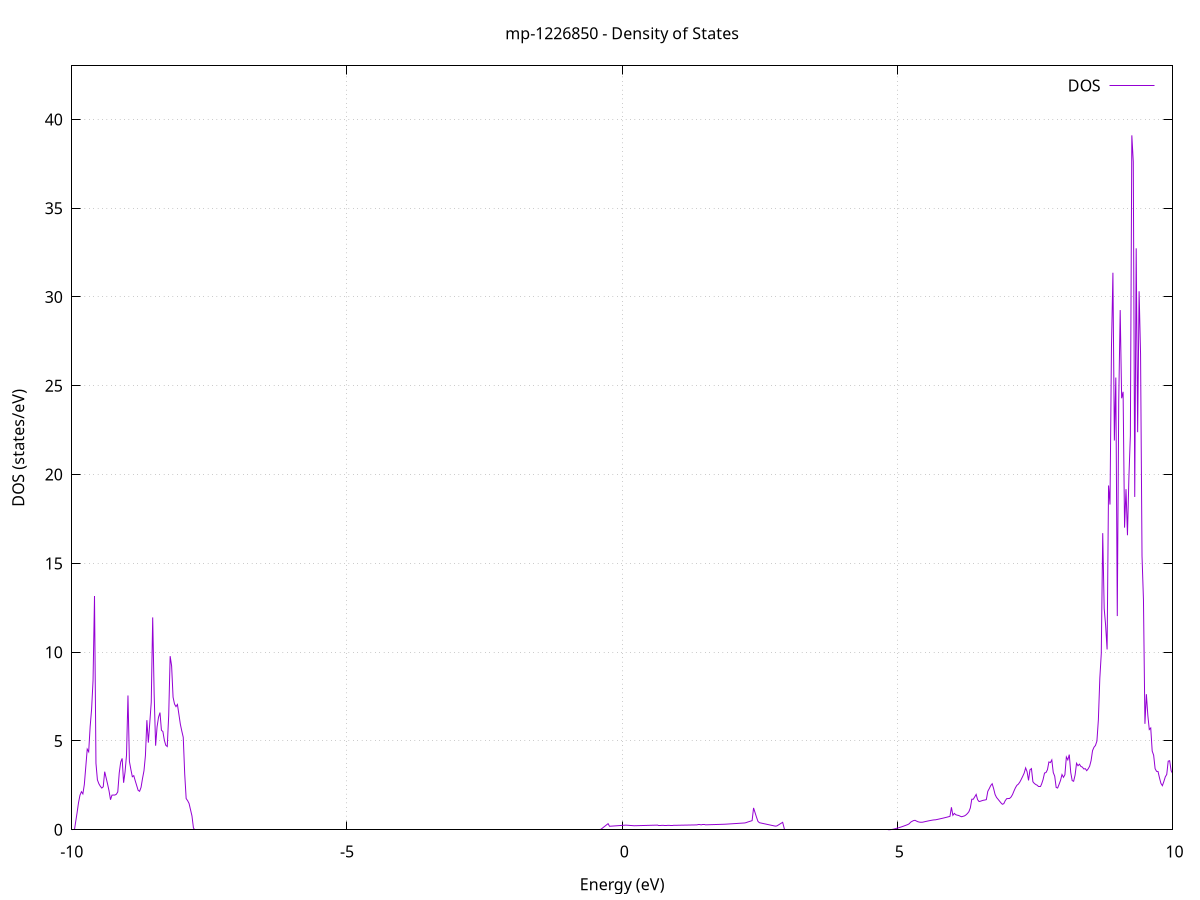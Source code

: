 set title 'mp-1226850 - Density of States'
set xlabel 'Energy (eV)'
set ylabel 'DOS (states/eV)'
set grid
set xrange [-10:10]
set yrange [0:43.014]
set xzeroaxis lt -1
set terminal png size 800,600
set output 'mp-1226850_dos_gnuplot.png'
plot '-' using 1:2 with lines title 'DOS'
-28.726500 0.000000
-28.700000 0.000000
-28.673600 0.000000
-28.647200 0.000000
-28.620700 0.000000
-28.594300 0.000000
-28.567900 0.000000
-28.541400 0.000000
-28.515000 0.000000
-28.488600 0.000000
-28.462100 0.000000
-28.435700 0.000000
-28.409300 0.000000
-28.382800 0.000000
-28.356400 0.000000
-28.330000 0.000000
-28.303500 0.000000
-28.277100 0.000000
-28.250600 0.000000
-28.224200 0.000000
-28.197800 0.000000
-28.171300 0.000000
-28.144900 0.000000
-28.118500 0.000000
-28.092000 0.000000
-28.065600 0.000000
-28.039200 0.000000
-28.012700 0.000000
-27.986300 0.000000
-27.959900 0.000000
-27.933400 0.000000
-27.907000 0.000000
-27.880600 0.000000
-27.854100 0.000000
-27.827700 0.000000
-27.801200 0.000000
-27.774800 0.000000
-27.748400 0.000000
-27.721900 0.000000
-27.695500 0.000000
-27.669100 0.000000
-27.642600 0.000000
-27.616200 0.000000
-27.589800 0.000000
-27.563300 0.000000
-27.536900 0.000000
-27.510500 0.000000
-27.484000 0.000000
-27.457600 0.000000
-27.431200 0.000000
-27.404700 0.000000
-27.378300 0.000000
-27.351800 0.000000
-27.325400 0.000000
-27.299000 0.000000
-27.272500 0.000000
-27.246100 0.000000
-27.219700 0.000000
-27.193200 0.000000
-27.166800 0.000000
-27.140400 0.000000
-27.113900 0.000000
-27.087500 0.000000
-27.061100 0.000000
-27.034600 0.000000
-27.008200 0.000000
-26.981800 0.000000
-26.955300 0.000000
-26.928900 0.000000
-26.902400 0.000000
-26.876000 0.000000
-26.849600 0.000000
-26.823100 0.000000
-26.796700 0.000000
-26.770300 0.000000
-26.743800 0.000000
-26.717400 0.000000
-26.691000 0.000000
-26.664500 0.000000
-26.638100 0.000000
-26.611700 0.000000
-26.585200 0.000000
-26.558800 0.000000
-26.532400 0.000000
-26.505900 0.000000
-26.479500 0.000000
-26.453000 0.000000
-26.426600 0.000000
-26.400200 0.000000
-26.373700 0.000000
-26.347300 0.000000
-26.320900 0.000000
-26.294400 0.414000
-26.268000 1.127900
-26.241600 1.326800
-26.215100 1.509900
-26.188700 1.481000
-26.162300 2.074100
-26.135800 3.243800
-26.109400 3.749700
-26.083000 4.036400
-26.056500 4.444700
-26.030100 5.044700
-26.003600 6.189500
-25.977200 7.454300
-25.950800 12.310800
-25.924300 14.303000
-25.897900 12.428700
-25.871500 4.830300
-25.845000 6.849900
-25.818600 0.000000
-25.792200 0.000000
-25.765700 0.000000
-25.739300 0.000000
-25.712900 0.000000
-25.686400 0.000000
-25.660000 0.000000
-25.633600 0.000000
-25.607100 0.000000
-25.580700 0.000000
-25.554200 0.000000
-25.527800 0.000000
-25.501400 0.000000
-25.474900 0.000000
-25.448500 0.000000
-25.422100 0.000000
-25.395600 0.000000
-25.369200 0.000000
-25.342800 0.000000
-25.316300 0.000000
-25.289900 0.000000
-25.263500 0.000000
-25.237000 0.000000
-25.210600 0.000000
-25.184100 0.000000
-25.157700 0.000000
-25.131300 0.000000
-25.104800 0.000000
-25.078400 0.000000
-25.052000 0.000000
-25.025500 0.000000
-24.999100 0.000000
-24.972700 0.000000
-24.946200 0.000000
-24.919800 0.000000
-24.893400 0.000000
-24.866900 0.000000
-24.840500 0.000000
-24.814100 0.000000
-24.787600 0.000000
-24.761200 0.000000
-24.734700 0.000000
-24.708300 0.000000
-24.681900 0.000000
-24.655400 0.000000
-24.629000 0.000000
-24.602600 0.000000
-24.576100 0.000000
-24.549700 0.000000
-24.523300 0.000000
-24.496800 0.000000
-24.470400 0.000000
-24.444000 0.000000
-24.417500 0.000000
-24.391100 0.000000
-24.364700 0.000000
-24.338200 0.000000
-24.311800 0.000000
-24.285300 0.000000
-24.258900 0.000000
-24.232500 0.000000
-24.206000 0.000000
-24.179600 0.000000
-24.153200 0.000000
-24.126700 0.000000
-24.100300 0.000000
-24.073900 0.000000
-24.047400 0.000000
-24.021000 0.000000
-23.994600 0.000000
-23.968100 0.000000
-23.941700 0.000000
-23.915300 0.000000
-23.888800 0.000000
-23.862400 0.000000
-23.835900 0.000000
-23.809500 0.000000
-23.783100 0.000000
-23.756600 0.000000
-23.730200 0.000000
-23.703800 0.000000
-23.677300 0.000000
-23.650900 0.000000
-23.624500 0.000000
-23.598000 0.000000
-23.571600 0.000000
-23.545200 0.000000
-23.518700 0.000000
-23.492300 0.000000
-23.465900 0.000000
-23.439400 0.000000
-23.413000 0.000000
-23.386500 0.000000
-23.360100 0.000000
-23.333700 0.000000
-23.307200 0.000000
-23.280800 0.000000
-23.254400 0.000000
-23.227900 0.000000
-23.201500 0.000000
-23.175100 0.000000
-23.148600 0.000000
-23.122200 0.000000
-23.095800 0.000000
-23.069300 0.000000
-23.042900 0.000000
-23.016500 0.000000
-22.990000 0.000000
-22.963600 0.000000
-22.937100 0.000000
-22.910700 0.000000
-22.884300 0.000000
-22.857800 0.000000
-22.831400 0.000000
-22.805000 0.000000
-22.778500 0.000000
-22.752100 0.000000
-22.725700 0.000000
-22.699200 0.000000
-22.672800 0.000000
-22.646400 0.000000
-22.619900 0.000000
-22.593500 0.000000
-22.567100 0.000000
-22.540600 0.000000
-22.514200 0.000000
-22.487700 0.000000
-22.461300 0.000000
-22.434900 0.000000
-22.408400 0.000000
-22.382000 0.000000
-22.355600 0.000000
-22.329100 0.000000
-22.302700 0.000000
-22.276300 0.000000
-22.249800 0.000000
-22.223400 0.000000
-22.197000 0.000000
-22.170500 0.000000
-22.144100 0.000000
-22.117700 0.000000
-22.091200 0.000000
-22.064800 0.000000
-22.038300 0.000000
-22.011900 0.000000
-21.985500 0.000000
-21.959000 0.000000
-21.932600 0.000000
-21.906200 0.000000
-21.879700 0.000000
-21.853300 0.000000
-21.826900 0.000000
-21.800400 0.000000
-21.774000 0.000000
-21.747600 0.000000
-21.721100 0.000000
-21.694700 0.000000
-21.668300 0.000000
-21.641800 0.000000
-21.615400 0.000000
-21.588900 0.000000
-21.562500 0.000000
-21.536100 0.000000
-21.509600 0.000000
-21.483200 0.000000
-21.456800 0.000000
-21.430300 0.000000
-21.403900 0.000000
-21.377500 0.000000
-21.351000 0.000000
-21.324600 0.000000
-21.298200 0.000000
-21.271700 0.000000
-21.245300 0.000000
-21.218900 0.000000
-21.192400 0.000000
-21.166000 0.000000
-21.139500 0.000000
-21.113100 0.000000
-21.086700 0.000000
-21.060200 0.000000
-21.033800 0.000000
-21.007400 0.000000
-20.980900 0.000000
-20.954500 0.000000
-20.928100 0.000000
-20.901600 0.000000
-20.875200 0.000000
-20.848800 0.000000
-20.822300 0.000000
-20.795900 0.000000
-20.769500 0.000000
-20.743000 0.000000
-20.716600 0.000000
-20.690100 0.000000
-20.663700 0.000000
-20.637300 0.000000
-20.610800 0.000000
-20.584400 0.000000
-20.558000 0.000000
-20.531500 0.000000
-20.505100 0.000000
-20.478700 0.000000
-20.452200 0.000000
-20.425800 0.000000
-20.399400 0.000000
-20.372900 0.000000
-20.346500 0.000000
-20.320100 0.000000
-20.293600 0.000000
-20.267200 0.000000
-20.240700 0.000000
-20.214300 0.000000
-20.187900 0.000000
-20.161400 0.000000
-20.135000 0.000000
-20.108600 0.000000
-20.082100 0.000000
-20.055700 0.000000
-20.029300 0.000000
-20.002800 0.000000
-19.976400 0.000000
-19.950000 0.000000
-19.923500 0.000000
-19.897100 0.000000
-19.870700 0.000000
-19.844200 0.000000
-19.817800 0.000000
-19.791300 0.000000
-19.764900 0.000000
-19.738500 0.000000
-19.712000 0.000000
-19.685600 0.000000
-19.659200 0.000000
-19.632700 0.000000
-19.606300 0.000000
-19.579900 0.000000
-19.553400 0.000000
-19.527000 0.000000
-19.500600 0.000000
-19.474100 0.000000
-19.447700 0.000000
-19.421300 0.000000
-19.394800 0.000000
-19.368400 0.000000
-19.341900 0.000000
-19.315500 0.000000
-19.289100 0.000000
-19.262600 0.000000
-19.236200 0.000000
-19.209800 0.000000
-19.183300 0.000000
-19.156900 0.000000
-19.130500 0.000000
-19.104000 0.000000
-19.077600 0.000000
-19.051200 0.000000
-19.024700 0.000000
-18.998300 0.000000
-18.971900 0.000000
-18.945400 0.000000
-18.919000 0.000000
-18.892500 0.000000
-18.866100 0.000000
-18.839700 0.000000
-18.813200 0.000000
-18.786800 0.000000
-18.760400 0.000000
-18.733900 0.000000
-18.707500 0.000000
-18.681100 0.000000
-18.654600 0.000000
-18.628200 0.000000
-18.601800 0.000000
-18.575300 0.000000
-18.548900 0.000000
-18.522500 0.000000
-18.496000 0.000000
-18.469600 0.000000
-18.443100 0.000000
-18.416700 0.000000
-18.390300 0.000000
-18.363800 0.000000
-18.337400 0.000000
-18.311000 0.000000
-18.284500 0.000000
-18.258100 0.000000
-18.231700 0.000000
-18.205200 0.000000
-18.178800 0.000000
-18.152400 0.000000
-18.125900 0.000000
-18.099500 0.000000
-18.073100 0.000000
-18.046600 0.000000
-18.020200 0.000000
-17.993700 0.000000
-17.967300 0.000000
-17.940900 0.000000
-17.914400 0.000000
-17.888000 0.000000
-17.861600 0.000000
-17.835100 0.000000
-17.808700 0.000000
-17.782300 0.000000
-17.755800 0.000000
-17.729400 0.000000
-17.703000 0.000000
-17.676500 0.000000
-17.650100 0.000000
-17.623700 0.000000
-17.597200 0.000000
-17.570800 0.000000
-17.544300 0.000000
-17.517900 0.000000
-17.491500 0.000000
-17.465000 0.000000
-17.438600 0.000000
-17.412200 0.000000
-17.385700 0.000000
-17.359300 0.000000
-17.332900 0.000000
-17.306400 0.000000
-17.280000 0.000000
-17.253600 0.000000
-17.227100 0.000000
-17.200700 0.000000
-17.174300 0.000000
-17.147800 0.000000
-17.121400 0.000000
-17.094900 0.000000
-17.068500 0.000000
-17.042100 0.000000
-17.015600 0.000000
-16.989200 0.000000
-16.962800 0.000000
-16.936300 0.000000
-16.909900 0.000000
-16.883500 0.000000
-16.857000 0.000000
-16.830600 0.000000
-16.804200 0.000000
-16.777700 0.000000
-16.751300 0.000000
-16.724900 0.000000
-16.698400 0.000000
-16.672000 0.000000
-16.645500 0.000000
-16.619100 0.000000
-16.592700 0.000000
-16.566200 0.000000
-16.539800 0.000000
-16.513400 0.000000
-16.486900 0.000000
-16.460500 0.000000
-16.434100 0.000000
-16.407600 0.000000
-16.381200 0.000000
-16.354800 0.000000
-16.328300 0.000000
-16.301900 0.000000
-16.275500 0.000000
-16.249000 0.000000
-16.222600 0.000000
-16.196100 0.000000
-16.169700 0.000000
-16.143300 0.000000
-16.116800 0.000000
-16.090400 0.000000
-16.064000 0.000000
-16.037500 0.000000
-16.011100 0.000000
-15.984700 0.000000
-15.958200 0.000000
-15.931800 0.000000
-15.905400 0.000000
-15.878900 0.000000
-15.852500 0.000000
-15.826100 0.000000
-15.799600 0.000000
-15.773200 0.000000
-15.746700 0.000000
-15.720300 0.000000
-15.693900 0.000000
-15.667400 0.000000
-15.641000 0.000000
-15.614600 0.000000
-15.588100 0.000000
-15.561700 0.000000
-15.535300 0.000000
-15.508800 0.000000
-15.482400 0.000000
-15.456000 0.000000
-15.429500 0.000000
-15.403100 0.000000
-15.376700 0.000000
-15.350200 0.000000
-15.323800 0.000000
-15.297300 0.000000
-15.270900 0.000000
-15.244500 0.000000
-15.218000 0.000000
-15.191600 0.000000
-15.165200 0.000000
-15.138700 0.000000
-15.112300 0.000000
-15.085900 0.000000
-15.059400 0.000000
-15.033000 0.000000
-15.006600 0.000000
-14.980100 0.000000
-14.953700 0.000000
-14.927300 0.000000
-14.900800 0.000000
-14.874400 0.000000
-14.847900 0.000000
-14.821500 0.000000
-14.795100 0.000000
-14.768600 0.000000
-14.742200 0.000000
-14.715800 0.000000
-14.689300 0.000000
-14.662900 0.000000
-14.636500 0.000000
-14.610000 0.000000
-14.583600 0.000000
-14.557200 0.000000
-14.530700 0.000000
-14.504300 0.000000
-14.477900 0.000000
-14.451400 0.000000
-14.425000 0.000000
-14.398500 0.000000
-14.372100 0.000000
-14.345700 0.000000
-14.319200 0.000000
-14.292800 0.000000
-14.266400 0.000000
-14.239900 0.000000
-14.213500 0.000000
-14.187100 0.000000
-14.160600 0.000000
-14.134200 0.000000
-14.107800 0.000000
-14.081300 0.000000
-14.054900 0.000000
-14.028500 0.000000
-14.002000 0.000000
-13.975600 0.000000
-13.949100 0.000000
-13.922700 0.000000
-13.896300 0.000000
-13.869800 0.000000
-13.843400 0.000000
-13.817000 0.000000
-13.790500 0.000000
-13.764100 0.000000
-13.737700 0.000000
-13.711200 0.000000
-13.684800 0.000000
-13.658400 0.000000
-13.631900 0.000000
-13.605500 0.000000
-13.579100 0.000000
-13.552600 0.000000
-13.526200 0.000000
-13.499700 0.000000
-13.473300 0.000000
-13.446900 0.000000
-13.420400 0.000000
-13.394000 0.000000
-13.367600 0.000000
-13.341100 0.000000
-13.314700 0.000000
-13.288300 0.000000
-13.261800 0.000000
-13.235400 0.000000
-13.209000 0.000000
-13.182500 0.000000
-13.156100 0.000000
-13.129600 0.000000
-13.103200 0.000000
-13.076800 0.000000
-13.050300 0.000000
-13.023900 0.000000
-12.997500 0.000000
-12.971000 0.000000
-12.944600 0.000000
-12.918200 0.000000
-12.891700 0.000000
-12.865300 0.000000
-12.838900 0.000000
-12.812400 0.000000
-12.786000 0.000000
-12.759600 20.171400
-12.733100 16.110300
-12.706700 7.490700
-12.680200 8.217700
-12.653800 50.748600
-12.627400 23.731900
-12.600900 7.628500
-12.574500 11.508600
-12.548100 0.000000
-12.521600 0.000000
-12.495200 0.000000
-12.468800 0.000000
-12.442300 0.000000
-12.415900 0.000000
-12.389500 0.000000
-12.363000 0.000000
-12.336600 0.000000
-12.310200 0.000000
-12.283700 0.000000
-12.257300 0.000000
-12.230800 0.000000
-12.204400 0.000000
-12.178000 0.000000
-12.151500 0.000000
-12.125100 0.000000
-12.098700 0.000000
-12.072200 0.000000
-12.045800 0.000000
-12.019400 0.000000
-11.992900 0.000000
-11.966500 0.000000
-11.940100 0.000000
-11.913600 0.000000
-11.887200 0.000000
-11.860800 0.000000
-11.834300 0.000000
-11.807900 0.000000
-11.781400 0.000000
-11.755000 0.000000
-11.728600 0.000000
-11.702100 0.000000
-11.675700 0.000000
-11.649300 0.000000
-11.622800 0.000000
-11.596400 0.000000
-11.570000 0.000000
-11.543500 0.000000
-11.517100 0.000000
-11.490700 0.000000
-11.464200 0.000000
-11.437800 0.000000
-11.411400 0.000000
-11.384900 0.000000
-11.358500 0.000000
-11.332000 0.000000
-11.305600 0.000000
-11.279200 0.000000
-11.252700 0.000000
-11.226300 0.000000
-11.199900 0.000000
-11.173400 0.000000
-11.147000 0.000000
-11.120600 0.000000
-11.094100 0.000000
-11.067700 0.000000
-11.041300 0.000000
-11.014800 0.000000
-10.988400 0.000000
-10.962000 0.000000
-10.935500 0.000000
-10.909100 0.000000
-10.882600 0.000000
-10.856200 0.000000
-10.829800 0.000000
-10.803300 0.000000
-10.776900 0.000000
-10.750500 0.000000
-10.724000 0.000000
-10.697600 0.000000
-10.671200 0.000000
-10.644700 0.000000
-10.618300 0.000000
-10.591900 0.000000
-10.565400 0.000000
-10.539000 0.000000
-10.512600 0.000000
-10.486100 0.000000
-10.459700 0.000000
-10.433200 0.000000
-10.406800 0.000000
-10.380400 0.000000
-10.353900 0.000000
-10.327500 0.000000
-10.301100 0.000000
-10.274600 0.000000
-10.248200 0.000000
-10.221800 0.000000
-10.195300 0.000000
-10.168900 0.000000
-10.142500 0.000000
-10.116000 0.000000
-10.089600 0.000000
-10.063200 0.000000
-10.036700 0.000000
-10.010300 0.000000
-9.983800 0.000000
-9.957400 0.000000
-9.931000 0.420300
-9.904500 0.945400
-9.878100 1.521400
-9.851700 1.943200
-9.825200 2.143400
-9.798800 2.020600
-9.772400 2.542900
-9.745900 3.537600
-9.719500 4.541500
-9.693100 4.391900
-9.666600 5.800200
-9.640200 6.782900
-9.613800 8.407200
-9.587300 13.162000
-9.560900 3.743700
-9.534400 2.810200
-9.508000 2.591600
-9.481600 2.450400
-9.455100 2.348900
-9.428700 2.421400
-9.402300 3.270900
-9.375800 2.920100
-9.349400 2.569200
-9.323000 2.186400
-9.296500 1.691000
-9.270100 1.949600
-9.243700 1.956600
-9.217200 1.954400
-9.190800 1.998800
-9.164400 2.133000
-9.137900 3.201800
-9.111500 3.811300
-9.085000 4.018100
-9.058600 2.646900
-9.032200 3.255300
-9.005700 4.199100
-8.979300 7.561300
-8.952900 3.844000
-8.926400 3.394800
-8.900000 2.987300
-8.873600 3.045900
-8.847100 2.758300
-8.820700 2.488000
-8.794300 2.219800
-8.767800 2.167500
-8.741400 2.387700
-8.715000 2.887000
-8.688500 3.321300
-8.662100 4.175700
-8.635600 6.172100
-8.609200 4.907600
-8.582800 6.025200
-8.556300 7.185100
-8.529900 11.959300
-8.503500 7.649400
-8.477000 4.734100
-8.450600 5.788900
-8.424200 6.335800
-8.397700 6.599400
-8.371300 5.603100
-8.344900 5.532400
-8.318400 5.044200
-8.292000 4.757900
-8.265600 4.688200
-8.239100 6.440600
-8.212700 9.776900
-8.186200 9.225800
-8.159800 7.466800
-8.133400 7.078700
-8.106900 6.935400
-8.080500 7.056200
-8.054100 6.505100
-8.027600 5.946200
-8.001200 5.557800
-7.974800 5.206800
-7.948300 3.142200
-7.921900 1.758600
-7.895500 1.641100
-7.869000 1.481200
-7.842600 1.128400
-7.816200 0.775600
-7.789700 0.104300
-7.763300 0.000000
-7.736800 0.000000
-7.710400 0.000000
-7.684000 0.000000
-7.657500 0.000000
-7.631100 0.000000
-7.604700 0.000000
-7.578200 0.000000
-7.551800 0.000000
-7.525400 0.000000
-7.498900 0.000000
-7.472500 0.000000
-7.446100 0.000000
-7.419600 0.000000
-7.393200 0.000000
-7.366800 0.000000
-7.340300 0.000000
-7.313900 0.000000
-7.287400 0.000000
-7.261000 0.000000
-7.234600 0.000000
-7.208100 0.000000
-7.181700 0.000000
-7.155300 0.000000
-7.128800 0.000000
-7.102400 0.000000
-7.076000 0.000000
-7.049500 0.000000
-7.023100 0.000000
-6.996700 0.000000
-6.970200 0.000000
-6.943800 0.000000
-6.917400 0.000000
-6.890900 0.000000
-6.864500 0.000000
-6.838000 0.000000
-6.811600 0.000000
-6.785200 0.000000
-6.758700 0.000000
-6.732300 0.000000
-6.705900 0.000000
-6.679400 0.000000
-6.653000 0.000000
-6.626600 0.000000
-6.600100 0.000000
-6.573700 0.000000
-6.547300 0.000000
-6.520800 0.000000
-6.494400 0.000000
-6.468000 0.000000
-6.441500 0.000000
-6.415100 0.000000
-6.388600 0.000000
-6.362200 0.000000
-6.335800 0.000000
-6.309300 0.000000
-6.282900 0.000000
-6.256500 0.000000
-6.230000 0.000000
-6.203600 0.000000
-6.177200 0.000000
-6.150700 0.000000
-6.124300 0.000000
-6.097900 0.000000
-6.071400 0.000000
-6.045000 0.000000
-6.018600 0.000000
-5.992100 0.000000
-5.965700 0.000000
-5.939200 0.000000
-5.912800 0.000000
-5.886400 0.000000
-5.859900 0.000000
-5.833500 0.000000
-5.807100 0.000000
-5.780600 0.000000
-5.754200 0.000000
-5.727800 0.000000
-5.701300 0.000000
-5.674900 0.000000
-5.648500 0.000000
-5.622000 0.000000
-5.595600 0.000000
-5.569200 0.000000
-5.542700 0.000000
-5.516300 0.000000
-5.489800 0.000000
-5.463400 0.000000
-5.437000 0.000000
-5.410500 0.000000
-5.384100 0.000000
-5.357700 0.000000
-5.331200 0.000000
-5.304800 0.000000
-5.278400 0.000000
-5.251900 0.000000
-5.225500 0.000000
-5.199100 0.000000
-5.172600 0.000000
-5.146200 0.000000
-5.119800 0.000000
-5.093300 0.000000
-5.066900 0.000000
-5.040400 0.000000
-5.014000 0.000000
-4.987600 0.000000
-4.961100 0.000000
-4.934700 0.000000
-4.908300 0.000000
-4.881800 0.000000
-4.855400 0.000000
-4.829000 0.000000
-4.802500 0.000000
-4.776100 0.000000
-4.749700 0.000000
-4.723200 0.000000
-4.696800 0.000000
-4.670400 0.000000
-4.643900 0.000000
-4.617500 0.000000
-4.591000 0.000000
-4.564600 0.000000
-4.538200 0.000000
-4.511700 0.000000
-4.485300 0.000000
-4.458900 0.000000
-4.432400 0.000000
-4.406000 0.000000
-4.379600 0.000000
-4.353100 0.000000
-4.326700 0.000000
-4.300300 0.000000
-4.273800 0.000000
-4.247400 0.000000
-4.221000 0.000000
-4.194500 0.000000
-4.168100 0.000000
-4.141600 0.000000
-4.115200 0.000000
-4.088800 0.000000
-4.062300 0.000000
-4.035900 0.000000
-4.009500 0.000000
-3.983000 0.000000
-3.956600 0.000000
-3.930200 0.000000
-3.903700 0.000000
-3.877300 0.000000
-3.850900 0.000000
-3.824400 0.000000
-3.798000 0.000000
-3.771600 0.000000
-3.745100 0.000000
-3.718700 0.000000
-3.692200 0.000000
-3.665800 0.000000
-3.639400 0.000000
-3.612900 0.000000
-3.586500 0.000000
-3.560100 0.000000
-3.533600 0.000000
-3.507200 0.000000
-3.480800 0.000000
-3.454300 0.000000
-3.427900 0.000000
-3.401500 0.000000
-3.375000 0.000000
-3.348600 0.000000
-3.322200 0.000000
-3.295700 0.000000
-3.269300 0.000000
-3.242800 0.000000
-3.216400 0.000000
-3.190000 0.000000
-3.163500 0.000000
-3.137100 0.000000
-3.110700 0.000000
-3.084200 0.000000
-3.057800 0.000000
-3.031400 0.000000
-3.004900 0.000000
-2.978500 0.000000
-2.952100 0.000000
-2.925600 0.000000
-2.899200 0.000000
-2.872800 0.000000
-2.846300 0.000000
-2.819900 0.000000
-2.793400 0.000000
-2.767000 0.000000
-2.740600 0.000000
-2.714100 0.000000
-2.687700 0.000000
-2.661300 0.000000
-2.634800 0.000000
-2.608400 0.000000
-2.582000 0.000000
-2.555500 0.000000
-2.529100 0.000000
-2.502700 0.000000
-2.476200 0.000000
-2.449800 0.000000
-2.423400 0.000000
-2.396900 0.000000
-2.370500 0.000000
-2.344000 0.000000
-2.317600 0.000000
-2.291200 0.000000
-2.264700 0.000000
-2.238300 0.000000
-2.211900 0.000000
-2.185400 0.000000
-2.159000 0.000000
-2.132600 0.000000
-2.106100 0.000000
-2.079700 0.000000
-2.053300 0.000000
-2.026800 0.000000
-2.000400 0.000000
-1.974000 0.000000
-1.947500 0.000000
-1.921100 0.000000
-1.894600 0.000000
-1.868200 0.000000
-1.841800 0.000000
-1.815300 0.000000
-1.788900 0.000000
-1.762500 0.000000
-1.736000 0.000000
-1.709600 0.000000
-1.683200 0.000000
-1.656700 0.000000
-1.630300 0.000000
-1.603900 0.000000
-1.577400 0.000000
-1.551000 0.000000
-1.524500 0.000000
-1.498100 0.000000
-1.471700 0.000000
-1.445200 0.000000
-1.418800 0.000000
-1.392400 0.000000
-1.365900 0.000000
-1.339500 0.000000
-1.313100 0.000000
-1.286600 0.000000
-1.260200 0.000000
-1.233800 0.000000
-1.207300 0.000000
-1.180900 0.000000
-1.154500 0.000000
-1.128000 0.000000
-1.101600 0.000000
-1.075100 0.000000
-1.048700 0.000000
-1.022300 0.000000
-0.995800 0.000000
-0.969400 0.000000
-0.943000 0.000000
-0.916500 0.000000
-0.890100 0.000000
-0.863700 0.000000
-0.837200 0.000000
-0.810800 0.000000
-0.784400 0.000000
-0.757900 0.000000
-0.731500 0.000000
-0.705100 0.000000
-0.678600 0.000000
-0.652200 0.000000
-0.625700 0.000000
-0.599300 0.000000
-0.572900 0.000000
-0.546400 0.000000
-0.520000 0.000000
-0.493600 0.000000
-0.467100 0.000000
-0.440700 0.000000
-0.414300 0.000000
-0.387800 0.023700
-0.361400 0.086000
-0.335000 0.150400
-0.308500 0.214800
-0.282100 0.279300
-0.255700 0.343800
-0.229200 0.197300
-0.202800 0.203000
-0.176300 0.208700
-0.149900 0.214400
-0.123500 0.220200
-0.097000 0.225900
-0.070600 0.231600
-0.044200 0.237400
-0.017700 0.243100
0.008700 0.248800
0.035100 0.254500
0.061600 0.260300
0.088000 0.256900
0.114400 0.250800
0.140900 0.244600
0.167300 0.238500
0.193700 0.232300
0.220200 0.226800
0.246600 0.228800
0.273100 0.231100
0.299500 0.233400
0.325900 0.235600
0.352400 0.237900
0.378800 0.240100
0.405200 0.242400
0.431700 0.244600
0.458100 0.246900
0.484500 0.249100
0.511000 0.251400
0.537400 0.253600
0.563800 0.255900
0.590300 0.258200
0.616700 0.260400
0.643100 0.262700
0.669600 0.248200
0.696000 0.248400
0.722500 0.248600
0.748900 0.248800
0.775300 0.249100
0.801800 0.249300
0.828200 0.249500
0.854600 0.249700
0.881100 0.249900
0.907500 0.250100
0.933900 0.250400
0.960400 0.251100
0.986800 0.252700
1.013200 0.254300
1.039700 0.255900
1.066100 0.257500
1.092500 0.259100
1.119000 0.260700
1.145400 0.262300
1.171900 0.263900
1.198300 0.265500
1.224700 0.267100
1.251200 0.268700
1.277600 0.270300
1.304000 0.271900
1.330500 0.273500
1.356900 0.275100
1.383300 0.276400
1.409800 0.276600
1.436200 0.276900
1.462600 0.277200
1.489100 0.277400
1.515500 0.278600
1.541900 0.281200
1.568400 0.283700
1.594800 0.286300
1.621300 0.288900
1.647700 0.291400
1.674100 0.294000
1.700600 0.296500
1.727000 0.299100
1.753400 0.301600
1.779900 0.304200
1.806300 0.306700
1.832700 0.309300
1.859200 0.311800
1.885600 0.316100
1.912000 0.321400
1.938500 0.326600
1.964900 0.331900
1.991300 0.337100
2.017800 0.342400
2.044200 0.347700
2.070700 0.352900
2.097100 0.358200
2.123500 0.363400
2.150000 0.368700
2.176400 0.374000
2.202800 0.379200
2.229300 0.384500
2.255700 0.406000
2.282100 0.436900
2.308600 0.462600
2.335000 0.488400
2.361400 0.514100
2.387900 1.230600
2.414300 0.972700
2.440700 0.715300
2.467200 0.476100
2.493600 0.398900
2.520100 0.381200
2.546500 0.363500
2.572900 0.345700
2.599400 0.328000
2.625800 0.310300
2.652200 0.292600
2.678700 0.274900
2.705100 0.257200
2.731500 0.239500
2.758000 0.221800
2.784400 0.204100
2.810800 0.216000
2.837300 0.266900
2.863700 0.317800
2.890100 0.368700
2.916600 0.419500
2.943000 0.000000
2.969500 0.000000
2.995900 0.000000
3.022300 0.000000
3.048800 0.000000
3.075200 0.000000
3.101600 0.000000
3.128100 0.000000
3.154500 0.000000
3.180900 0.000000
3.207400 0.000000
3.233800 0.000000
3.260200 0.000000
3.286700 0.000000
3.313100 0.000000
3.339500 0.000000
3.366000 0.000000
3.392400 0.000000
3.418900 0.000000
3.445300 0.000000
3.471700 0.000000
3.498200 0.000000
3.524600 0.000000
3.551000 0.000000
3.577500 0.000000
3.603900 0.000000
3.630300 0.000000
3.656800 0.000000
3.683200 0.000000
3.709600 0.000000
3.736100 0.000000
3.762500 0.000000
3.788900 0.000000
3.815400 0.000000
3.841800 0.000000
3.868300 0.000000
3.894700 0.000000
3.921100 0.000000
3.947600 0.000000
3.974000 0.000000
4.000400 0.000000
4.026900 0.000000
4.053300 0.000000
4.079700 0.000000
4.106200 0.000000
4.132600 0.000000
4.159000 0.000000
4.185500 0.000000
4.211900 0.000000
4.238300 0.000000
4.264800 0.000000
4.291200 0.000000
4.317700 0.000000
4.344100 0.000000
4.370500 0.000000
4.397000 0.000000
4.423400 0.000000
4.449800 0.000000
4.476300 0.000000
4.502700 0.000000
4.529100 0.000000
4.555600 0.000000
4.582000 0.000000
4.608400 0.000000
4.634900 0.000000
4.661300 0.000000
4.687700 0.000000
4.714200 0.000000
4.740600 0.000000
4.767100 0.000000
4.793500 0.000000
4.819900 0.000000
4.846400 0.000600
4.872800 0.006900
4.899200 0.017200
4.925700 0.031300
4.952100 0.050900
4.978500 0.073900
5.005000 0.096800
5.031400 0.119900
5.057800 0.145700
5.084300 0.173200
5.110700 0.202200
5.137100 0.232100
5.163600 0.262900
5.190000 0.294600
5.216500 0.340100
5.242900 0.430000
5.269300 0.477100
5.295800 0.519800
5.322200 0.531800
5.348600 0.488900
5.375100 0.452200
5.401500 0.431300
5.427900 0.422400
5.454400 0.424800
5.480800 0.442300
5.507200 0.461200
5.533700 0.479400
5.560100 0.497000
5.586500 0.513700
5.613000 0.529400
5.639400 0.543900
5.665900 0.556400
5.692300 0.560800
5.718700 0.577100
5.745200 0.595300
5.771600 0.613800
5.798000 0.632300
5.824500 0.651000
5.850900 0.670500
5.877300 0.690800
5.903800 0.711700
5.930200 0.733600
5.956600 0.756600
5.983100 1.266800
6.009500 0.813500
6.035900 0.923500
6.062400 0.847100
6.088800 0.823100
6.115300 0.805300
6.141700 0.764900
6.168100 0.734000
6.194600 0.758000
6.221000 0.781900
6.247400 0.836900
6.273900 0.915000
6.300300 1.018100
6.326700 1.232300
6.353200 1.720500
6.379600 1.718200
6.406000 1.851600
6.432500 1.990900
6.458900 1.692300
6.485300 1.590100
6.511800 1.609200
6.538200 1.638300
6.564700 1.662100
6.591100 1.676400
6.617500 1.698200
6.644000 2.164500
6.670400 2.317800
6.696800 2.487700
6.723300 2.591900
6.749700 2.322600
6.776100 1.989900
6.802600 1.821700
6.829000 1.723100
6.855400 1.621400
6.881900 1.518300
6.908300 1.436700
6.934700 1.469300
6.961200 1.640800
6.987600 1.752300
7.014100 1.785800
7.040500 1.785700
7.066900 1.844800
7.093400 1.984400
7.119800 2.183900
7.146200 2.366500
7.172700 2.504000
7.199100 2.569800
7.225500 2.685000
7.252000 2.842800
7.278400 3.010500
7.304800 3.189000
7.331300 3.485900
7.357700 3.270000
7.384100 2.781500
7.410600 3.377900
7.437000 3.444400
7.463500 2.705100
7.489900 2.607500
7.516300 2.547900
7.542800 2.505100
7.569200 2.442600
7.595600 2.442700
7.622100 2.579600
7.648500 2.831200
7.674900 3.196700
7.701400 3.221700
7.727800 3.383400
7.754200 3.819500
7.780700 3.782800
7.807100 3.934100
7.833500 3.224000
7.860000 3.014600
7.886400 2.381500
7.912900 2.351100
7.939300 2.560000
7.965700 2.780700
7.992200 3.109800
8.018600 2.953900
8.045000 3.101300
8.071500 4.098900
8.097900 3.937100
8.124300 4.232600
8.150800 3.231700
8.177200 2.768400
8.203600 2.731800
8.230100 3.082200
8.256500 3.746000
8.282900 3.606200
8.309400 3.692500
8.335800 3.565600
8.362300 3.529400
8.388700 3.423400
8.415100 3.441600
8.441600 3.328500
8.468000 3.432500
8.494400 3.580100
8.520900 3.895500
8.547300 4.457600
8.573700 4.649100
8.600200 4.747400
8.626600 4.995400
8.653000 6.184900
8.679500 8.528600
8.705900 9.916600
8.732300 16.702400
8.758800 12.453700
8.785200 11.497300
8.811700 10.152800
8.838100 19.387400
8.864500 18.313100
8.891000 27.165200
8.917400 31.365000
8.943800 21.918400
8.970300 25.464400
8.996700 12.032000
9.023100 24.114800
9.049600 29.263800
9.076000 24.298800
9.102400 24.660800
9.128900 17.011400
9.155300 19.179800
9.181700 16.585600
9.208200 19.894200
9.234600 22.201800
9.261100 39.103300
9.287500 37.619200
9.313900 18.740500
9.340400 32.741300
9.366800 22.387400
9.393200 30.322400
9.419700 26.788100
9.446100 15.424000
9.472500 12.935400
9.499000 5.966200
9.525400 7.634400
9.551800 6.444700
9.578300 5.645500
9.604700 5.732000
9.631100 4.433000
9.657600 4.197600
9.684000 3.441600
9.710500 3.290100
9.736900 3.281300
9.763300 2.927200
9.789800 2.613900
9.816200 2.482600
9.842600 2.711600
9.869100 2.978300
9.895500 3.116000
9.921900 3.864500
9.948400 3.887600
9.974800 3.329600
10.001200 3.177000
10.027700 3.048000
10.054100 2.889500
10.080600 3.171400
10.107000 3.467300
10.133400 3.290600
10.159900 2.958100
10.186300 2.938700
10.212700 2.695000
10.239200 2.534400
10.265600 2.223600
10.292000 2.483300
10.318500 2.907500
10.344900 3.437100
10.371300 3.571500
10.397800 4.023700
10.424200 4.095100
10.450600 4.196000
10.477100 3.567100
10.503500 3.528200
10.530000 3.803300
10.556400 3.692800
10.582800 2.893300
10.609300 3.095300
10.635700 3.162800
10.662100 3.229200
10.688600 4.402800
10.715000 4.039000
10.741400 3.596000
10.767900 3.138700
10.794300 2.705500
10.820700 2.332700
10.847200 2.109300
10.873600 2.077500
10.900000 2.140500
10.926500 2.229700
10.952900 2.420200
10.979400 2.951000
11.005800 2.939400
11.032200 2.872300
11.058700 2.684300
11.085100 2.689500
11.111500 2.865400
11.138000 2.925100
11.164400 2.647500
11.190800 2.583200
11.217300 2.468700
11.243700 2.306500
11.270100 2.153700
11.296600 1.969000
11.323000 1.887100
11.349400 1.889800
11.375900 1.926100
11.402300 2.022300
11.428800 2.083200
11.455200 2.096100
11.481600 2.139700
11.508100 2.189500
11.534500 2.161800
11.560900 2.099100
11.587400 2.049000
11.613800 1.995600
11.640200 1.987600
11.666700 2.010500
11.693100 2.058200
11.719500 2.075900
11.746000 2.097400
11.772400 1.920500
11.798800 1.724300
11.825300 1.370000
11.851700 1.190800
11.878200 1.044300
11.904600 1.056900
11.931000 1.127800
11.957500 1.339700
11.983900 1.348000
12.010300 1.314400
12.036800 1.283600
12.063200 1.250500
12.089600 1.213500
12.116100 1.204400
12.142500 1.440800
12.168900 1.548600
12.195400 1.694900
12.221800 1.870600
12.248200 2.026600
12.274700 2.290600
12.301100 2.308300
12.327600 2.451800
12.354000 2.827100
12.380400 4.188600
12.406900 3.211400
12.433300 3.208500
12.459700 2.710700
12.486200 2.198400
12.512600 1.865500
12.539000 1.737700
12.565500 1.598000
12.591900 1.485800
12.618300 1.447700
12.644800 1.443500
12.671200 1.457500
12.697600 1.431100
12.724100 1.416600
12.750500 1.441700
12.777000 1.459600
12.803400 1.490900
12.829800 1.543500
12.856300 1.482700
12.882700 1.437200
12.909100 1.395700
12.935600 1.357400
12.962000 1.315200
12.988400 1.285600
13.014900 1.281400
13.041300 1.292500
13.067700 1.318500
13.094200 1.395700
13.120600 1.501100
13.147000 1.617600
13.173500 1.736000
13.199900 2.136700
13.226400 2.161000
13.252800 1.864400
13.279200 1.744100
13.305700 1.688100
13.332100 1.670800
13.358500 1.686600
13.385000 1.704500
13.411400 1.790600
13.437800 1.673400
13.464300 1.429200
13.490700 1.400800
13.517100 1.368300
13.543600 1.335200
13.570000 1.304600
13.596400 1.289700
13.622900 1.290900
13.649300 1.295800
13.675800 1.299400
13.702200 1.308200
13.728600 1.325600
13.755100 1.358300
13.781500 1.388000
13.807900 1.427100
13.834400 1.488800
13.860800 1.529300
13.887200 1.552100
13.913700 1.568400
13.940100 1.577600
13.966500 1.584900
13.993000 1.585100
14.019400 1.542700
14.045800 1.493400
14.072300 1.287300
14.098700 1.175000
14.125200 1.126100
14.151600 1.116100
14.178000 1.128600
14.204500 1.159800
14.230900 1.206100
14.257300 1.351800
14.283800 1.478400
14.310200 1.538000
14.336600 1.591000
14.363100 1.652200
14.389500 1.756700
14.415900 1.855900
14.442400 1.873800
14.468800 1.951200
14.495200 1.932400
14.521700 1.940900
14.548100 1.958600
14.574600 1.970300
14.601000 1.986600
14.627400 1.872100
14.653900 1.766300
14.680300 1.726700
14.706700 1.737500
14.733200 1.762500
14.759600 1.772100
14.786000 1.769800
14.812500 1.773100
14.838900 1.779400
14.865300 1.806500
14.891800 1.845100
14.918200 1.923900
14.944600 1.899300
14.971100 1.860200
14.997500 1.854600
15.024000 1.903200
15.050400 2.009100
15.076800 2.128700
15.103300 2.140500
15.129700 2.187300
15.156100 2.122900
15.182600 1.956900
15.209000 1.848000
15.235400 1.787300
15.261900 1.762700
15.288300 1.767900
15.314700 1.777500
15.341200 1.777600
15.367600 1.774300
15.394000 1.765600
15.420500 1.759900
15.446900 1.793400
15.473400 1.825400
15.499800 1.865700
15.526200 1.900200
15.552700 1.920500
15.579100 1.927200
15.605500 1.923800
15.632000 1.891800
15.658400 1.879800
15.684800 1.888600
15.711300 1.892200
15.737700 1.821100
15.764100 1.804100
15.790600 1.803200
15.817000 1.791400
15.843400 1.747500
15.869900 1.712700
15.896300 1.706300
15.922800 1.713000
15.949200 1.728800
15.975600 1.653400
16.002100 1.639300
16.028500 1.669300
16.054900 1.802100
16.081400 1.614200
16.107800 1.579200
16.134200 1.561900
16.160700 1.541300
16.187100 1.522200
16.213500 1.489900
16.240000 1.456700
16.266400 1.420000
16.292800 1.375200
16.319300 1.329200
16.345700 1.300700
16.372200 1.280400
16.398600 1.262000
16.425000 1.249300
16.451500 1.251400
16.477900 1.249000
16.504300 1.247300
16.530800 1.244800
16.557200 1.252900
16.583600 1.263700
16.610100 1.279500
16.636500 1.297000
16.662900 1.315100
16.689400 1.333600
16.715800 1.351200
16.742200 1.370900
16.768700 1.455800
16.795100 1.717200
16.821600 2.021800
16.848000 2.075000
16.874400 2.025800
16.900900 1.921600
16.927300 1.707100
16.953700 1.579900
16.980200 1.537500
17.006600 1.523200
17.033000 1.585400
17.059500 1.518600
17.085900 1.471600
17.112300 1.469400
17.138800 1.462500
17.165200 1.458900
17.191600 1.464700
17.218100 1.485100
17.244500 1.485100
17.271000 1.496100
17.297400 1.508700
17.323800 1.521300
17.350300 1.516500
17.376700 1.487800
17.403100 1.441100
17.429600 1.412000
17.456000 1.373400
17.482400 1.302600
17.508900 1.204000
17.535300 1.094700
17.561700 1.038700
17.588200 0.994800
17.614600 0.951000
17.641000 0.910700
17.667500 0.919900
17.693900 0.931300
17.720400 0.945100
17.746800 0.937100
17.773200 0.923000
17.799700 0.938300
17.826100 0.991700
17.852500 1.036900
17.879000 1.049900
17.905400 1.067600
17.931800 1.090500
17.958300 1.129600
17.984700 1.160100
18.011100 1.385500
18.037600 1.583400
18.064000 1.715900
18.090400 1.744700
18.116900 1.459400
18.143300 1.208800
18.169800 1.144300
18.196200 1.058200
18.222600 0.954500
18.249100 0.731900
18.275500 0.663200
18.301900 0.654200
18.328400 0.711400
18.354800 0.862300
18.381200 0.840300
18.407700 0.862800
18.434100 0.892300
18.460500 0.858900
18.487000 0.809400
18.513400 0.756500
18.539800 0.743600
18.566300 0.736600
18.592700 0.766100
18.619200 0.865100
18.645600 0.941600
18.672000 1.011300
18.698500 1.099300
18.724900 1.187800
18.751300 1.255100
18.777800 1.400400
18.804200 1.552200
18.830600 1.551000
18.857100 1.460300
18.883500 1.441800
18.909900 1.410800
18.936400 1.353300
18.962800 1.375000
18.989200 1.348700
19.015700 1.263900
19.042100 1.244200
19.068600 1.208500
19.095000 1.303400
19.121400 1.203300
19.147900 1.211500
19.174300 1.251700
19.200700 1.314000
19.227200 1.364400
19.253600 1.345300
19.280000 1.409900
19.306500 1.470000
19.332900 1.516600
19.359300 1.542200
19.385800 1.563700
19.412200 1.604200
19.438600 1.226000
19.465100 1.048700
19.491500 0.996400
19.518000 0.975600
19.544400 0.957700
19.570800 0.980500
19.597300 0.994900
19.623700 0.985800
19.650100 0.991000
19.676600 1.006800
19.703000 1.022500
19.729400 1.053200
19.755900 1.106200
19.782300 1.196200
19.808700 1.276900
19.835200 1.304900
19.861600 1.321300
19.888000 1.351800
19.914500 1.413600
19.940900 1.621600
19.967400 1.676300
19.993800 1.671500
20.020200 1.695700
20.046700 1.712200
20.073100 1.719800
20.099500 1.919800
20.126000 1.761800
20.152400 1.577800
20.178800 1.408500
20.205300 1.294200
20.231700 1.196600
20.258100 1.107800
20.284600 1.026800
20.311000 0.990400
20.337400 0.963500
20.363900 0.950600
20.390300 0.951400
20.416800 0.963500
20.443200 0.995300
20.469600 1.162800
20.496100 1.324800
20.522500 1.437800
20.548900 1.480000
20.575400 1.514800
20.601800 1.584400
20.628200 1.661800
20.654700 1.685400
20.681100 1.649400
20.707500 1.511400
20.734000 1.283500
20.760400 1.034400
20.786800 0.881400
20.813300 0.789400
20.839700 0.708100
20.866200 0.636400
20.892600 0.578000
20.919000 0.489900
20.945500 0.419100
20.971900 0.357000
20.998300 0.300100
21.024800 0.263000
21.051200 0.233100
21.077600 0.210600
21.104100 0.192100
21.130500 0.175200
21.156900 0.159700
21.183400 0.145800
21.209800 0.133300
21.236200 0.122400
21.262700 0.113000
21.289100 0.104800
21.315600 0.119400
21.342000 0.128700
21.368400 0.129500
21.394900 0.123400
21.421300 0.110400
21.447700 0.090500
21.474200 0.063700
21.500600 0.030000
21.527000 0.014900
21.553500 0.005500
21.579900 0.003200
21.606300 0.002200
21.632800 0.001400
21.659200 0.000800
21.685700 0.000400
21.712100 0.000100
21.738500 0.000000
21.765000 0.000000
21.791400 0.000000
21.817800 0.000000
21.844300 0.000000
21.870700 0.000000
21.897100 0.000000
21.923600 0.000000
21.950000 0.000000
21.976400 0.000000
22.002900 0.000000
22.029300 0.000000
22.055700 0.000000
22.082200 0.000000
22.108600 0.000000
22.135100 0.000000
22.161500 0.000000
22.187900 0.000000
22.214400 0.000000
22.240800 0.000000
22.267200 0.000000
22.293700 0.000000
22.320100 0.000000
22.346500 0.000000
22.373000 0.000000
22.399400 0.000000
22.425800 0.000000
22.452300 0.000000
22.478700 0.000000
22.505100 0.000000
22.531600 0.000000
22.558000 0.000000
22.584500 0.000000
22.610900 0.000000
22.637300 0.000000
22.663800 0.000000
22.690200 0.000000
22.716600 0.000000
22.743100 0.000000
22.769500 0.000000
22.795900 0.000000
22.822400 0.000000
22.848800 0.000000
22.875200 0.000000
22.901700 0.000000
22.928100 0.000000
22.954500 0.000000
22.981000 0.000000
23.007400 0.000000
23.033900 0.000000
23.060300 0.000000
23.086700 0.000000
23.113200 0.000000
23.139600 0.000000
23.166000 0.000000
23.192500 0.000000
23.218900 0.000000
23.245300 0.000000
23.271800 0.000000
23.298200 0.000000
23.324600 0.000000
23.351100 0.000000
23.377500 0.000000
23.403900 0.000000
23.430400 0.000000
23.456800 0.000000
23.483300 0.000000
23.509700 0.000000
23.536100 0.000000
23.562600 0.000000
23.589000 0.000000
23.615400 0.000000
23.641900 0.000000
23.668300 0.000000
23.694700 0.000000
23.721200 0.000000
23.747600 0.000000
23.774000 0.000000
23.800500 0.000000
23.826900 0.000000
23.853300 0.000000
23.879800 0.000000
23.906200 0.000000
23.932700 0.000000
23.959100 0.000000
23.985500 0.000000
24.012000 0.000000
24.038400 0.000000
24.064800 0.000000
24.091300 0.000000
24.117700 0.000000
24.144100 0.000000
e
